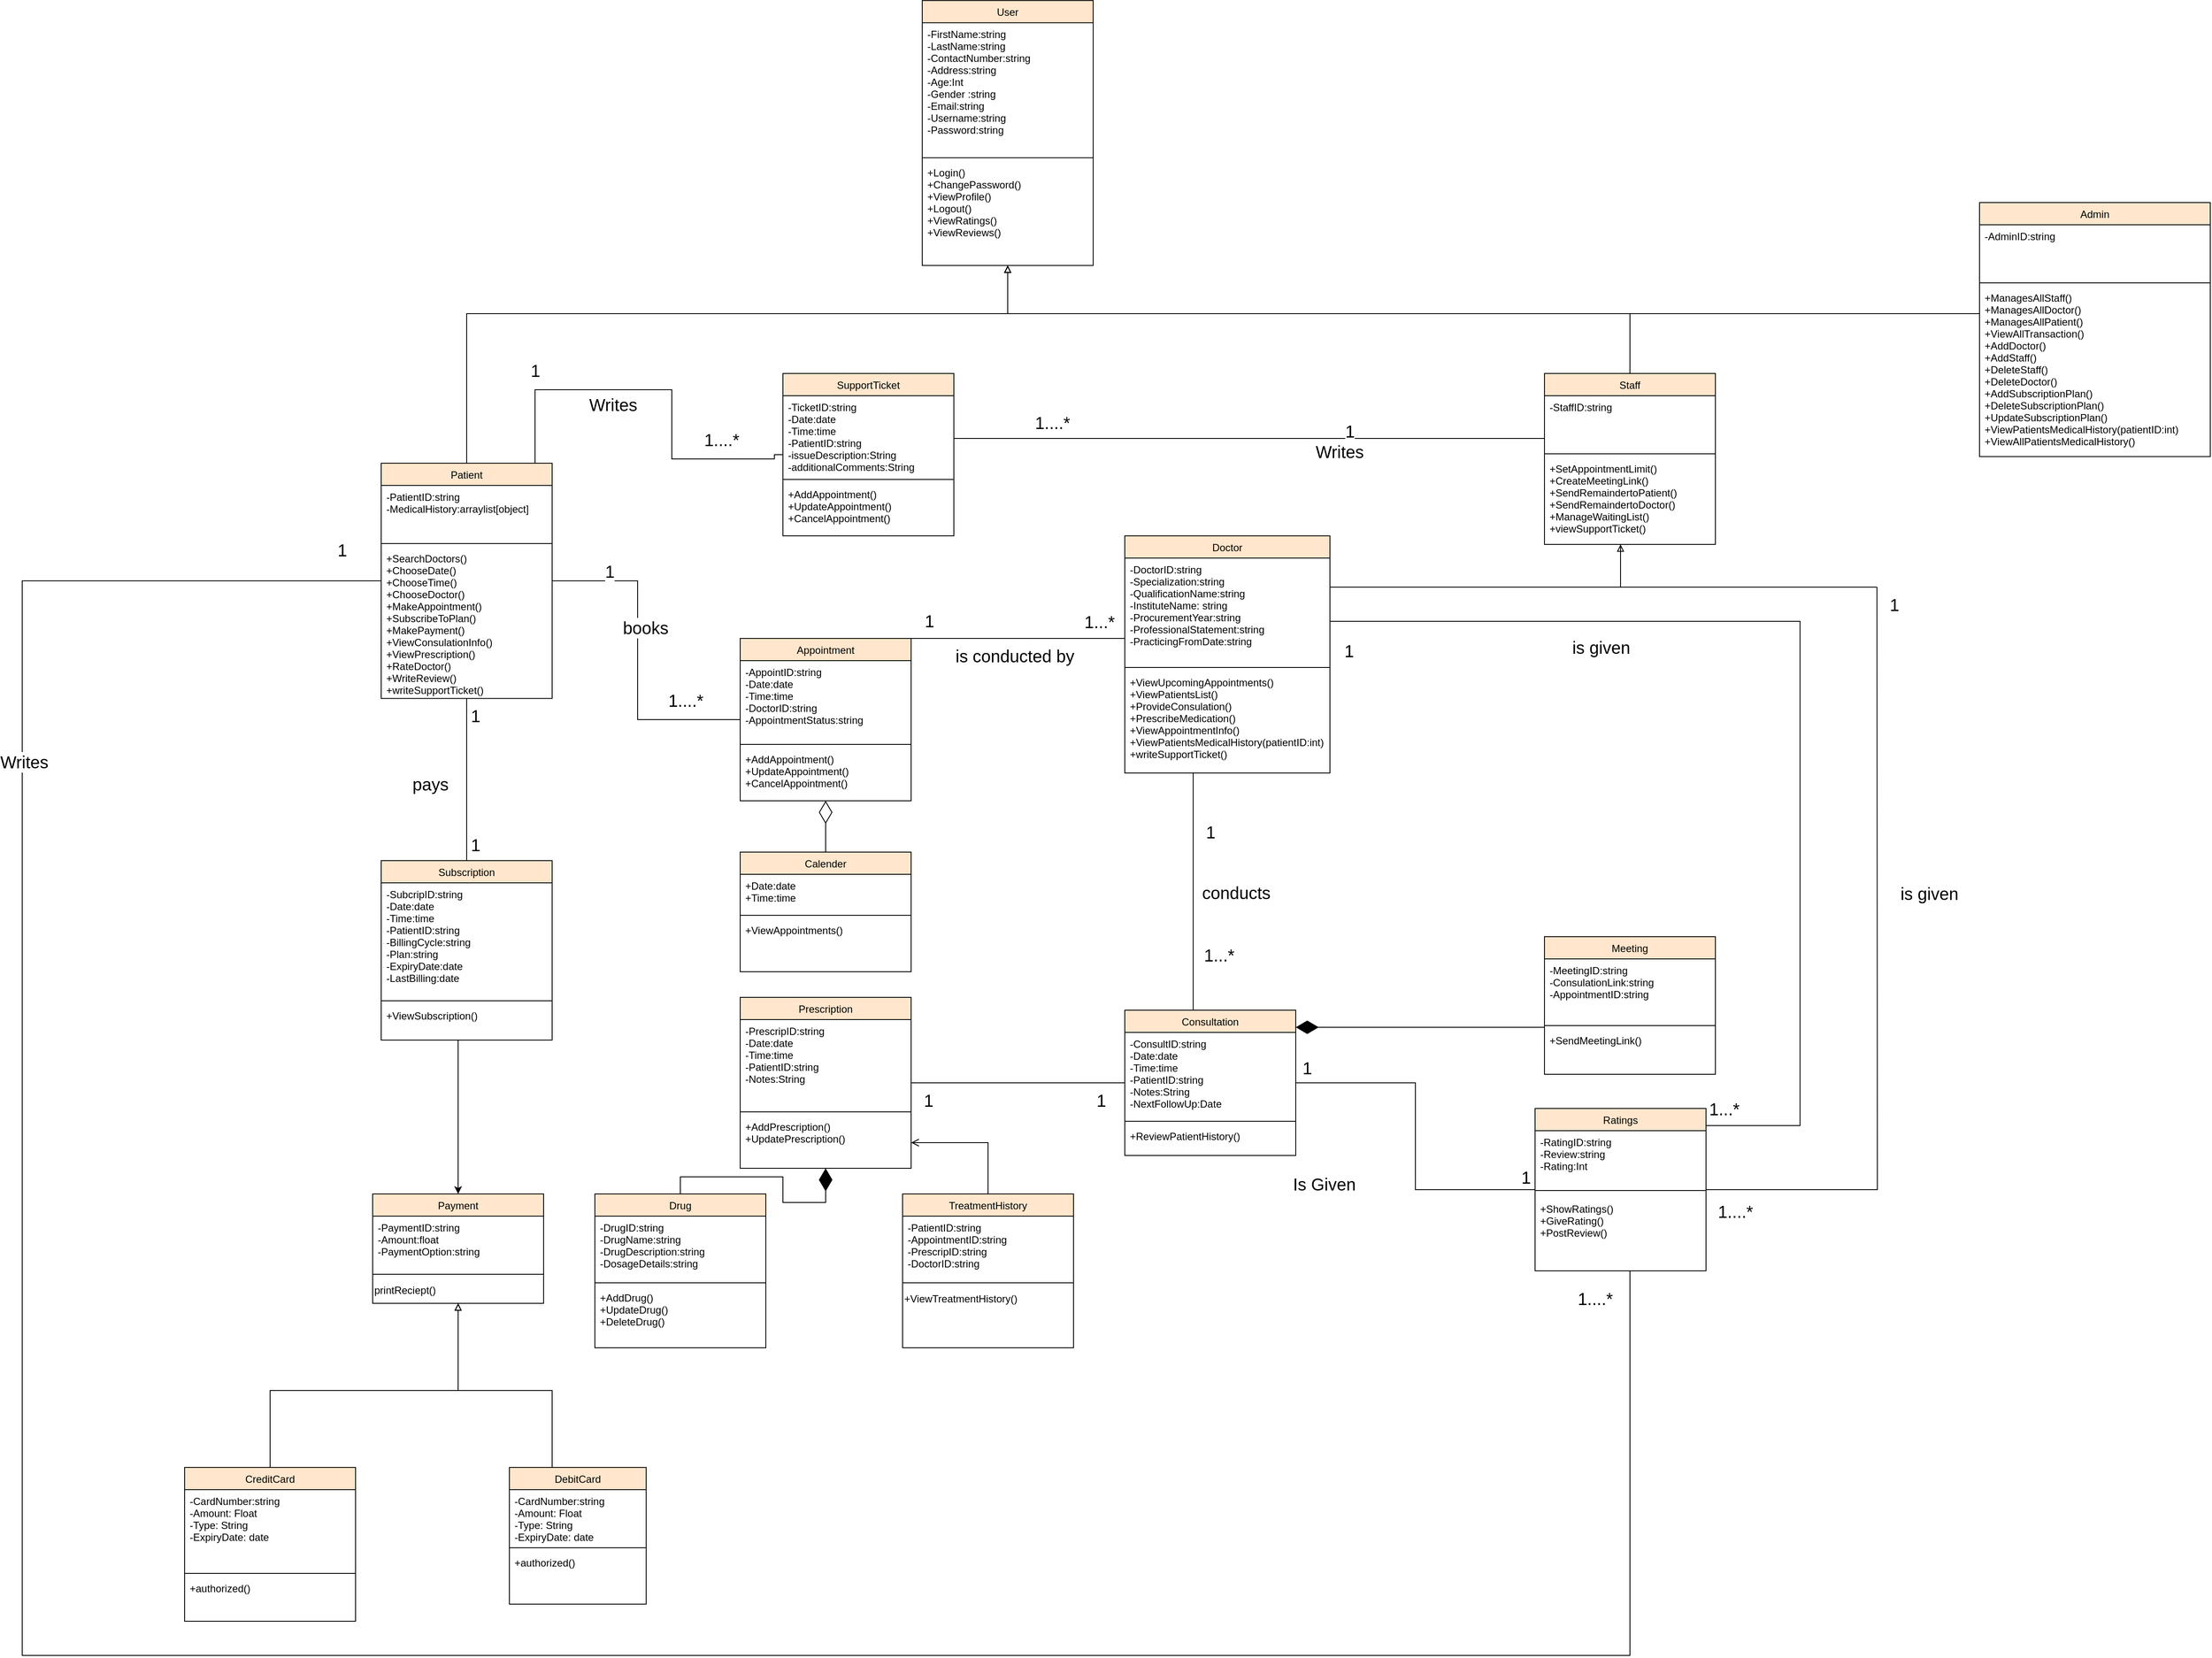 <mxfile version="20.6.2" type="device"><diagram id="C5RBs43oDa-KdzZeNtuy" name="Page-1"><mxGraphModel dx="1833" dy="709" grid="1" gridSize="10" guides="1" tooltips="1" connect="1" arrows="1" fold="1" page="1" pageScale="1" pageWidth="827" pageHeight="1169" math="0" shadow="0"><root><mxCell id="WIyWlLk6GJQsqaUBKTNV-0"/><mxCell id="WIyWlLk6GJQsqaUBKTNV-1" parent="WIyWlLk6GJQsqaUBKTNV-0"/><mxCell id="dZlpPZ0gY49WhFUxvfrI-144" style="edgeStyle=orthogonalEdgeStyle;rounded=0;orthogonalLoop=1;jettySize=auto;html=1;strokeColor=#000000;fontSize=16;endArrow=block;endFill=0;" parent="WIyWlLk6GJQsqaUBKTNV-1" source="dZlpPZ0gY49WhFUxvfrI-5" target="dZlpPZ0gY49WhFUxvfrI-140" edge="1"><mxGeometry relative="1" as="geometry"><Array as="points"><mxPoint x="-120" y="370"/><mxPoint x="513" y="370"/></Array></mxGeometry></mxCell><mxCell id="dZlpPZ0gY49WhFUxvfrI-200" style="edgeStyle=orthogonalEdgeStyle;rounded=0;orthogonalLoop=1;jettySize=auto;html=1;strokeColor=#000000;fontSize=20;endArrow=none;endFill=0;endSize=24;" parent="WIyWlLk6GJQsqaUBKTNV-1" source="dZlpPZ0gY49WhFUxvfrI-5" target="dZlpPZ0gY49WhFUxvfrI-13" edge="1"><mxGeometry relative="1" as="geometry"><Array as="points"><mxPoint x="80" y="683"/><mxPoint x="80" y="845"/></Array></mxGeometry></mxCell><mxCell id="dZlpPZ0gY49WhFUxvfrI-201" value="1" style="edgeLabel;html=1;align=center;verticalAlign=middle;resizable=0;points=[];fontSize=20;" parent="dZlpPZ0gY49WhFUxvfrI-200" vertex="1" connectable="0"><mxGeometry x="-0.454" y="7" relative="1" as="geometry"><mxPoint x="-40" y="-16" as="offset"/></mxGeometry></mxCell><mxCell id="dZlpPZ0gY49WhFUxvfrI-202" value="books" style="edgeLabel;html=1;align=center;verticalAlign=middle;resizable=0;points=[];fontSize=20;" parent="dZlpPZ0gY49WhFUxvfrI-200" vertex="1" connectable="0"><mxGeometry x="-0.277" y="-1" relative="1" as="geometry"><mxPoint x="10" y="16" as="offset"/></mxGeometry></mxCell><mxCell id="dZlpPZ0gY49WhFUxvfrI-203" value="1....*" style="edgeLabel;html=1;align=center;verticalAlign=middle;resizable=0;points=[];fontSize=20;" parent="dZlpPZ0gY49WhFUxvfrI-200" vertex="1" connectable="0"><mxGeometry x="0.667" y="2" relative="1" as="geometry"><mxPoint y="-21" as="offset"/></mxGeometry></mxCell><mxCell id="dZlpPZ0gY49WhFUxvfrI-5" value="Patient" style="swimlane;fontStyle=0;align=center;verticalAlign=top;childLayout=stackLayout;horizontal=1;startSize=26;horizontalStack=0;resizeParent=1;resizeLast=0;collapsible=1;marginBottom=0;rounded=0;shadow=0;strokeWidth=1;fillColor=#ffe6cc;strokeColor=#000000;" parent="WIyWlLk6GJQsqaUBKTNV-1" vertex="1"><mxGeometry x="-220" y="545" width="200" height="275.25" as="geometry"><mxRectangle x="130" y="380" width="160" height="26" as="alternateBounds"/></mxGeometry></mxCell><mxCell id="dZlpPZ0gY49WhFUxvfrI-6" value="-PatientID:string&#10;-MedicalHistory:arraylist[object]" style="text;align=left;verticalAlign=top;spacingLeft=4;spacingRight=4;overflow=hidden;rotatable=0;points=[[0,0.5],[1,0.5]];portConstraint=eastwest;fillColor=none;strokeColor=none;" parent="dZlpPZ0gY49WhFUxvfrI-5" vertex="1"><mxGeometry y="26" width="200" height="64" as="geometry"/></mxCell><mxCell id="dZlpPZ0gY49WhFUxvfrI-7" value="" style="line;html=1;strokeWidth=1;align=left;verticalAlign=middle;spacingTop=-1;spacingLeft=3;spacingRight=3;rotatable=0;labelPosition=right;points=[];portConstraint=eastwest;fillColor=#ffe6cc;strokeColor=#000000;" parent="dZlpPZ0gY49WhFUxvfrI-5" vertex="1"><mxGeometry y="90" width="200" height="8" as="geometry"/></mxCell><mxCell id="dZlpPZ0gY49WhFUxvfrI-8" value="+SearchDoctors()&#10;+ChooseDate()&#10;+ChooseTime()&#10;+ChooseDoctor()&#10;+MakeAppointment()&#10;+SubscribeToPlan()&#10;+MakePayment()&#10;+ViewConsulationInfo()&#10;+ViewPrescription()&#10;+RateDoctor()&#10;+WriteReview()&#10;+writeSupportTicket()" style="text;align=left;verticalAlign=top;spacingLeft=4;spacingRight=4;overflow=hidden;rotatable=0;points=[[0,0.5],[1,0.5]];portConstraint=eastwest;fillColor=none;strokeColor=none;" parent="dZlpPZ0gY49WhFUxvfrI-5" vertex="1"><mxGeometry y="98" width="200" height="172" as="geometry"/></mxCell><mxCell id="dZlpPZ0gY49WhFUxvfrI-145" style="edgeStyle=orthogonalEdgeStyle;rounded=0;orthogonalLoop=1;jettySize=auto;html=1;strokeColor=#000000;fontSize=16;endArrow=block;endFill=0;" parent="WIyWlLk6GJQsqaUBKTNV-1" source="dZlpPZ0gY49WhFUxvfrI-9" target="dZlpPZ0gY49WhFUxvfrI-21" edge="1"><mxGeometry relative="1" as="geometry"><Array as="points"><mxPoint x="1230" y="690"/></Array></mxGeometry></mxCell><mxCell id="dZlpPZ0gY49WhFUxvfrI-161" style="edgeStyle=orthogonalEdgeStyle;rounded=0;orthogonalLoop=1;jettySize=auto;html=1;strokeColor=#000000;fontSize=16;endArrow=none;endFill=0;endSize=24;" parent="WIyWlLk6GJQsqaUBKTNV-1" source="dZlpPZ0gY49WhFUxvfrI-9" target="dZlpPZ0gY49WhFUxvfrI-67" edge="1"><mxGeometry relative="1" as="geometry"><Array as="points"><mxPoint x="730" y="940"/><mxPoint x="730" y="940"/></Array></mxGeometry></mxCell><mxCell id="dZlpPZ0gY49WhFUxvfrI-165" value="1" style="edgeLabel;html=1;align=center;verticalAlign=middle;resizable=0;points=[];fontSize=20;" parent="dZlpPZ0gY49WhFUxvfrI-161" vertex="1" connectable="0"><mxGeometry x="-0.348" y="-1" relative="1" as="geometry"><mxPoint x="21" y="-22" as="offset"/></mxGeometry></mxCell><mxCell id="dZlpPZ0gY49WhFUxvfrI-166" value="1...*" style="edgeLabel;html=1;align=center;verticalAlign=middle;resizable=0;points=[];fontSize=20;" parent="dZlpPZ0gY49WhFUxvfrI-161" vertex="1" connectable="0"><mxGeometry x="0.331" y="2" relative="1" as="geometry"><mxPoint x="28" y="28" as="offset"/></mxGeometry></mxCell><mxCell id="dZlpPZ0gY49WhFUxvfrI-194" value="conducts" style="edgeLabel;html=1;align=center;verticalAlign=middle;resizable=0;points=[];fontSize=20;" parent="dZlpPZ0gY49WhFUxvfrI-161" vertex="1" connectable="0"><mxGeometry x="-0.162" relative="1" as="geometry"><mxPoint x="50" y="23" as="offset"/></mxGeometry></mxCell><mxCell id="dZlpPZ0gY49WhFUxvfrI-179" style="edgeStyle=orthogonalEdgeStyle;rounded=0;orthogonalLoop=1;jettySize=auto;html=1;strokeColor=#000000;fontSize=20;endArrow=none;endFill=0;endSize=24;" parent="WIyWlLk6GJQsqaUBKTNV-1" source="dZlpPZ0gY49WhFUxvfrI-9" target="dZlpPZ0gY49WhFUxvfrI-52" edge="1"><mxGeometry relative="1" as="geometry"><Array as="points"><mxPoint x="1440" y="730"/><mxPoint x="1440" y="1320"/></Array></mxGeometry></mxCell><mxCell id="dZlpPZ0gY49WhFUxvfrI-180" value="1" style="edgeLabel;html=1;align=center;verticalAlign=middle;resizable=0;points=[];fontSize=20;" parent="dZlpPZ0gY49WhFUxvfrI-179" vertex="1" connectable="0"><mxGeometry x="-0.799" y="1" relative="1" as="geometry"><mxPoint x="-104" y="35" as="offset"/></mxGeometry></mxCell><mxCell id="dZlpPZ0gY49WhFUxvfrI-181" value="1...*" style="edgeLabel;html=1;align=center;verticalAlign=middle;resizable=0;points=[];fontSize=20;" parent="dZlpPZ0gY49WhFUxvfrI-179" vertex="1" connectable="0"><mxGeometry x="0.951" y="-4" relative="1" as="geometry"><mxPoint x="-10" y="-16" as="offset"/></mxGeometry></mxCell><mxCell id="dZlpPZ0gY49WhFUxvfrI-185" value="is given" style="edgeLabel;html=1;align=center;verticalAlign=middle;resizable=0;points=[];fontSize=20;" parent="dZlpPZ0gY49WhFUxvfrI-179" vertex="1" connectable="0"><mxGeometry x="-0.493" y="4" relative="1" as="geometry"><mxPoint y="34" as="offset"/></mxGeometry></mxCell><mxCell id="dZlpPZ0gY49WhFUxvfrI-9" value="Doctor" style="swimlane;fontStyle=0;align=center;verticalAlign=top;childLayout=stackLayout;horizontal=1;startSize=26;horizontalStack=0;resizeParent=1;resizeLast=0;collapsible=1;marginBottom=0;rounded=0;shadow=0;strokeWidth=1;fillColor=#ffe6cc;strokeColor=#000000;" parent="WIyWlLk6GJQsqaUBKTNV-1" vertex="1"><mxGeometry x="650" y="630" width="240" height="277.5" as="geometry"><mxRectangle x="130" y="380" width="160" height="26" as="alternateBounds"/></mxGeometry></mxCell><mxCell id="dZlpPZ0gY49WhFUxvfrI-10" value="-DoctorID:string&#10;-Specialization:string&#10;-QualificationName:string&#10;-InstituteName: string&#10;-ProcurementYear:string&#10;-ProfessionalStatement:string&#10;-PracticingFromDate:string&#10;" style="text;align=left;verticalAlign=top;spacingLeft=4;spacingRight=4;overflow=hidden;rotatable=0;points=[[0,0.5],[1,0.5]];portConstraint=eastwest;fillColor=none;strokeColor=none;" parent="dZlpPZ0gY49WhFUxvfrI-9" vertex="1"><mxGeometry y="26" width="240" height="124" as="geometry"/></mxCell><mxCell id="dZlpPZ0gY49WhFUxvfrI-11" value="" style="line;html=1;strokeWidth=1;align=left;verticalAlign=middle;spacingTop=-1;spacingLeft=3;spacingRight=3;rotatable=0;labelPosition=right;points=[];portConstraint=eastwest;fillColor=#ffe6cc;strokeColor=#000000;" parent="dZlpPZ0gY49WhFUxvfrI-9" vertex="1"><mxGeometry y="150" width="240" height="8" as="geometry"/></mxCell><mxCell id="dZlpPZ0gY49WhFUxvfrI-12" value="+ViewUpcomingAppointments()&#10;+ViewPatientsList()&#10;+ProvideConsulation()&#10;+PrescribeMedication()&#10;+ViewAppointmentInfo()&#10;+ViewPatientsMedicalHistory(patientID:int)&#10;+writeSupportTicket()" style="text;align=left;verticalAlign=top;spacingLeft=4;spacingRight=4;overflow=hidden;rotatable=0;points=[[0,0.5],[1,0.5]];portConstraint=eastwest;fillColor=none;strokeColor=none;" parent="dZlpPZ0gY49WhFUxvfrI-9" vertex="1"><mxGeometry y="158" width="240" height="112" as="geometry"/></mxCell><mxCell id="dZlpPZ0gY49WhFUxvfrI-13" value="Appointment" style="swimlane;fontStyle=0;align=center;verticalAlign=top;childLayout=stackLayout;horizontal=1;startSize=26;horizontalStack=0;resizeParent=1;resizeLast=0;collapsible=1;marginBottom=0;rounded=0;shadow=0;strokeWidth=1;fillColor=#ffe6cc;strokeColor=#000000;" parent="WIyWlLk6GJQsqaUBKTNV-1" vertex="1"><mxGeometry x="200" y="750" width="200" height="190" as="geometry"><mxRectangle x="130" y="380" width="160" height="26" as="alternateBounds"/></mxGeometry></mxCell><mxCell id="dZlpPZ0gY49WhFUxvfrI-14" value="-AppointID:string&#10;-Date:date&#10;-Time:time&#10;-DoctorID:string&#10;-AppointmentStatus:string&#10;" style="text;align=left;verticalAlign=top;spacingLeft=4;spacingRight=4;overflow=hidden;rotatable=0;points=[[0,0.5],[1,0.5]];portConstraint=eastwest;" parent="dZlpPZ0gY49WhFUxvfrI-13" vertex="1"><mxGeometry y="26" width="200" height="94" as="geometry"/></mxCell><mxCell id="dZlpPZ0gY49WhFUxvfrI-15" value="" style="line;html=1;strokeWidth=1;align=left;verticalAlign=middle;spacingTop=-1;spacingLeft=3;spacingRight=3;rotatable=0;labelPosition=right;points=[];portConstraint=eastwest;fillColor=#ffe6cc;strokeColor=#000000;" parent="dZlpPZ0gY49WhFUxvfrI-13" vertex="1"><mxGeometry y="120" width="200" height="8" as="geometry"/></mxCell><mxCell id="dZlpPZ0gY49WhFUxvfrI-16" value="+AddAppointment()&#10;+UpdateAppointment()&#10;+CancelAppointment()&#10;" style="text;align=left;verticalAlign=top;spacingLeft=4;spacingRight=4;overflow=hidden;rotatable=0;points=[[0,0.5],[1,0.5]];portConstraint=eastwest;fillColor=none;strokeColor=none;" parent="dZlpPZ0gY49WhFUxvfrI-13" vertex="1"><mxGeometry y="128" width="200" height="62" as="geometry"/></mxCell><mxCell id="dZlpPZ0gY49WhFUxvfrI-146" style="edgeStyle=orthogonalEdgeStyle;rounded=0;orthogonalLoop=1;jettySize=auto;html=1;strokeColor=#000000;fontSize=16;endArrow=block;endFill=0;" parent="WIyWlLk6GJQsqaUBKTNV-1" source="dZlpPZ0gY49WhFUxvfrI-17" target="dZlpPZ0gY49WhFUxvfrI-140" edge="1"><mxGeometry relative="1" as="geometry"><Array as="points"><mxPoint x="1160" y="370"/><mxPoint x="513" y="370"/></Array></mxGeometry></mxCell><mxCell id="dZlpPZ0gY49WhFUxvfrI-17" value="Admin" style="swimlane;fontStyle=0;align=center;verticalAlign=top;childLayout=stackLayout;horizontal=1;startSize=26;horizontalStack=0;resizeParent=1;resizeLast=0;collapsible=1;marginBottom=0;rounded=0;shadow=0;strokeWidth=1;fillColor=#ffe6cc;strokeColor=#000000;" parent="WIyWlLk6GJQsqaUBKTNV-1" vertex="1"><mxGeometry x="1650" y="240" width="270" height="297.25" as="geometry"><mxRectangle x="130" y="380" width="160" height="26" as="alternateBounds"/></mxGeometry></mxCell><mxCell id="dZlpPZ0gY49WhFUxvfrI-18" value="-AdminID:string&#10;" style="text;align=left;verticalAlign=top;spacingLeft=4;spacingRight=4;overflow=hidden;rotatable=0;points=[[0,0.5],[1,0.5]];portConstraint=eastwest;fillColor=none;strokeColor=none;" parent="dZlpPZ0gY49WhFUxvfrI-17" vertex="1"><mxGeometry y="26" width="270" height="64" as="geometry"/></mxCell><mxCell id="dZlpPZ0gY49WhFUxvfrI-19" value="" style="line;html=1;strokeWidth=1;align=left;verticalAlign=middle;spacingTop=-1;spacingLeft=3;spacingRight=3;rotatable=0;labelPosition=right;points=[];portConstraint=eastwest;fillColor=#ffe6cc;strokeColor=#000000;" parent="dZlpPZ0gY49WhFUxvfrI-17" vertex="1"><mxGeometry y="90" width="270" height="8" as="geometry"/></mxCell><mxCell id="dZlpPZ0gY49WhFUxvfrI-20" value="+ManagesAllStaff()&#10;+ManagesAllDoctor()&#10;+ManagesAllPatient()&#10;+ViewAllTransaction()&#10;+AddDoctor()&#10;+AddStaff()&#10;+DeleteStaff()&#10;+DeleteDoctor()&#10;+AddSubscriptionPlan()&#10;+DeleteSubscriptionPlan()&#10;+UpdateSubscriptionPlan()&#10;+ViewPatientsMedicalHistory(patientID:int)&#10;+ViewAllPatientsMedicalHistory()&#10;" style="text;align=left;verticalAlign=top;spacingLeft=4;spacingRight=4;overflow=hidden;rotatable=0;points=[[0,0.5],[1,0.5]];portConstraint=eastwest;fillColor=none;strokeColor=none;" parent="dZlpPZ0gY49WhFUxvfrI-17" vertex="1"><mxGeometry y="98" width="270" height="196" as="geometry"/></mxCell><mxCell id="dZlpPZ0gY49WhFUxvfrI-148" style="edgeStyle=orthogonalEdgeStyle;rounded=0;orthogonalLoop=1;jettySize=auto;html=1;strokeColor=#000000;fontSize=16;endArrow=block;endFill=0;" parent="WIyWlLk6GJQsqaUBKTNV-1" source="dZlpPZ0gY49WhFUxvfrI-21" target="dZlpPZ0gY49WhFUxvfrI-140" edge="1"><mxGeometry relative="1" as="geometry"><Array as="points"><mxPoint x="1241" y="370"/><mxPoint x="513" y="370"/></Array></mxGeometry></mxCell><mxCell id="dZlpPZ0gY49WhFUxvfrI-21" value="Staff" style="swimlane;fontStyle=0;align=center;verticalAlign=top;childLayout=stackLayout;horizontal=1;startSize=26;horizontalStack=0;resizeParent=1;resizeLast=0;collapsible=1;marginBottom=0;rounded=0;shadow=0;strokeWidth=1;fillColor=#ffe6cc;strokeColor=#000000;" parent="WIyWlLk6GJQsqaUBKTNV-1" vertex="1"><mxGeometry x="1141" y="440" width="200" height="200" as="geometry"><mxRectangle x="130" y="380" width="160" height="26" as="alternateBounds"/></mxGeometry></mxCell><mxCell id="dZlpPZ0gY49WhFUxvfrI-22" value="-StaffID:string&#10;" style="text;align=left;verticalAlign=top;spacingLeft=4;spacingRight=4;overflow=hidden;rotatable=0;points=[[0,0.5],[1,0.5]];portConstraint=eastwest;fillColor=none;strokeColor=none;" parent="dZlpPZ0gY49WhFUxvfrI-21" vertex="1"><mxGeometry y="26" width="200" height="64" as="geometry"/></mxCell><mxCell id="dZlpPZ0gY49WhFUxvfrI-23" value="" style="line;html=1;strokeWidth=1;align=left;verticalAlign=middle;spacingTop=-1;spacingLeft=3;spacingRight=3;rotatable=0;labelPosition=right;points=[];portConstraint=eastwest;fillColor=#ffe6cc;strokeColor=#000000;" parent="dZlpPZ0gY49WhFUxvfrI-21" vertex="1"><mxGeometry y="90" width="200" height="8" as="geometry"/></mxCell><mxCell id="dZlpPZ0gY49WhFUxvfrI-24" value="+SetAppointmentLimit()&#10;+CreateMeetingLink()&#10;+SendRemaindertoPatient()&#10;+SendRemaindertoDoctor()&#10;+ManageWaitingList()&#10;+viewSupportTicket()&#10;&#10;" style="text;align=left;verticalAlign=top;spacingLeft=4;spacingRight=4;overflow=hidden;rotatable=0;points=[[0,0.5],[1,0.5]];portConstraint=eastwest;fillColor=none;strokeColor=none;" parent="dZlpPZ0gY49WhFUxvfrI-21" vertex="1"><mxGeometry y="98" width="200" height="92" as="geometry"/></mxCell><mxCell id="dZlpPZ0gY49WhFUxvfrI-25" value="Subscription" style="swimlane;fontStyle=0;align=center;verticalAlign=top;childLayout=stackLayout;horizontal=1;startSize=26;horizontalStack=0;resizeParent=1;resizeLast=0;collapsible=1;marginBottom=0;rounded=0;shadow=0;strokeWidth=1;fillColor=#ffe6cc;strokeColor=#000000;" parent="WIyWlLk6GJQsqaUBKTNV-1" vertex="1"><mxGeometry x="-220" y="1010" width="200" height="210" as="geometry"><mxRectangle x="130" y="380" width="160" height="26" as="alternateBounds"/></mxGeometry></mxCell><mxCell id="dZlpPZ0gY49WhFUxvfrI-26" value="-SubcripID:string&#10;-Date:date&#10;-Time:time&#10;-PatientID:string&#10;-BillingCycle:string&#10;-Plan:string&#10;-ExpiryDate:date&#10;-LastBilling:date&#10;" style="text;align=left;verticalAlign=top;spacingLeft=4;spacingRight=4;overflow=hidden;rotatable=0;points=[[0,0.5],[1,0.5]];portConstraint=eastwest;fillColor=none;strokeColor=none;" parent="dZlpPZ0gY49WhFUxvfrI-25" vertex="1"><mxGeometry y="26" width="200" height="134" as="geometry"/></mxCell><mxCell id="dZlpPZ0gY49WhFUxvfrI-27" value="" style="line;html=1;strokeWidth=1;align=left;verticalAlign=middle;spacingTop=-1;spacingLeft=3;spacingRight=3;rotatable=0;labelPosition=right;points=[];portConstraint=eastwest;fillColor=#ffe6cc;strokeColor=#000000;" parent="dZlpPZ0gY49WhFUxvfrI-25" vertex="1"><mxGeometry y="160" width="200" height="8" as="geometry"/></mxCell><mxCell id="dZlpPZ0gY49WhFUxvfrI-28" value="+ViewSubscription()&#10;&#10;" style="text;align=left;verticalAlign=top;spacingLeft=4;spacingRight=4;overflow=hidden;rotatable=0;points=[[0,0.5],[1,0.5]];portConstraint=eastwest;fillColor=none;strokeColor=none;" parent="dZlpPZ0gY49WhFUxvfrI-25" vertex="1"><mxGeometry y="168" width="200" height="32" as="geometry"/></mxCell><mxCell id="dZlpPZ0gY49WhFUxvfrI-29" value="Payment" style="swimlane;fontStyle=0;align=center;verticalAlign=top;childLayout=stackLayout;horizontal=1;startSize=26;horizontalStack=0;resizeParent=1;resizeLast=0;collapsible=1;marginBottom=0;rounded=0;shadow=0;strokeWidth=1;fillColor=#ffe6cc;strokeColor=#000000;" parent="WIyWlLk6GJQsqaUBKTNV-1" vertex="1"><mxGeometry x="-230" y="1400" width="200" height="128" as="geometry"><mxRectangle x="130" y="380" width="160" height="26" as="alternateBounds"/></mxGeometry></mxCell><mxCell id="dZlpPZ0gY49WhFUxvfrI-30" value="-PaymentID:string&#10;-Amount:float&#10;-PaymentOption:string&#10;" style="text;align=left;verticalAlign=top;spacingLeft=4;spacingRight=4;overflow=hidden;rotatable=0;points=[[0,0.5],[1,0.5]];portConstraint=eastwest;fillColor=none;strokeColor=none;" parent="dZlpPZ0gY49WhFUxvfrI-29" vertex="1"><mxGeometry y="26" width="200" height="64" as="geometry"/></mxCell><mxCell id="dZlpPZ0gY49WhFUxvfrI-31" value="" style="line;html=1;strokeWidth=1;align=left;verticalAlign=middle;spacingTop=-1;spacingLeft=3;spacingRight=3;rotatable=0;labelPosition=right;points=[];portConstraint=eastwest;fillColor=#ffe6cc;strokeColor=#000000;" parent="dZlpPZ0gY49WhFUxvfrI-29" vertex="1"><mxGeometry y="90" width="200" height="8" as="geometry"/></mxCell><mxCell id="dZlpPZ0gY49WhFUxvfrI-129" value="&lt;span style=&quot;&quot;&gt;printReciept()&lt;/span&gt;" style="text;html=1;strokeColor=none;fillColor=none;align=left;verticalAlign=middle;whiteSpace=wrap;rounded=0;" parent="dZlpPZ0gY49WhFUxvfrI-29" vertex="1"><mxGeometry y="98" width="200" height="30" as="geometry"/></mxCell><mxCell id="dZlpPZ0gY49WhFUxvfrI-149" style="edgeStyle=orthogonalEdgeStyle;rounded=0;orthogonalLoop=1;jettySize=auto;html=1;strokeColor=#000000;fontSize=16;endArrow=block;endFill=0;" parent="WIyWlLk6GJQsqaUBKTNV-1" source="dZlpPZ0gY49WhFUxvfrI-32" target="dZlpPZ0gY49WhFUxvfrI-29" edge="1"><mxGeometry relative="1" as="geometry"><Array as="points"><mxPoint x="-350" y="1630"/><mxPoint x="-130" y="1630"/></Array></mxGeometry></mxCell><mxCell id="dZlpPZ0gY49WhFUxvfrI-32" value="CreditCard" style="swimlane;fontStyle=0;align=center;verticalAlign=top;childLayout=stackLayout;horizontal=1;startSize=26;horizontalStack=0;resizeParent=1;resizeLast=0;collapsible=1;marginBottom=0;rounded=0;shadow=0;strokeWidth=1;fillColor=#ffe6cc;strokeColor=#000000;" parent="WIyWlLk6GJQsqaUBKTNV-1" vertex="1"><mxGeometry x="-450" y="1720" width="200" height="180" as="geometry"><mxRectangle x="130" y="380" width="160" height="26" as="alternateBounds"/></mxGeometry></mxCell><mxCell id="dZlpPZ0gY49WhFUxvfrI-33" value="-CardNumber:string&#10;-Amount: Float&#10;-Type: String&#10;-ExpiryDate: date" style="text;align=left;verticalAlign=top;spacingLeft=4;spacingRight=4;overflow=hidden;rotatable=0;points=[[0,0.5],[1,0.5]];portConstraint=eastwest;fillColor=none;strokeColor=none;" parent="dZlpPZ0gY49WhFUxvfrI-32" vertex="1"><mxGeometry y="26" width="200" height="94" as="geometry"/></mxCell><mxCell id="dZlpPZ0gY49WhFUxvfrI-34" value="" style="line;html=1;strokeWidth=1;align=left;verticalAlign=middle;spacingTop=-1;spacingLeft=3;spacingRight=3;rotatable=0;labelPosition=right;points=[];portConstraint=eastwest;fillColor=#ffe6cc;strokeColor=#000000;" parent="dZlpPZ0gY49WhFUxvfrI-32" vertex="1"><mxGeometry y="120" width="200" height="8" as="geometry"/></mxCell><mxCell id="dZlpPZ0gY49WhFUxvfrI-35" value="+authorized()" style="text;align=left;verticalAlign=top;spacingLeft=4;spacingRight=4;overflow=hidden;rotatable=0;points=[[0,0.5],[1,0.5]];portConstraint=eastwest;fillColor=none;strokeColor=none;" parent="dZlpPZ0gY49WhFUxvfrI-32" vertex="1"><mxGeometry y="128" width="200" height="32" as="geometry"/></mxCell><mxCell id="dZlpPZ0gY49WhFUxvfrI-159" style="edgeStyle=orthogonalEdgeStyle;rounded=0;orthogonalLoop=1;jettySize=auto;html=1;strokeColor=#000000;fontSize=16;endArrow=diamondThin;endFill=0;endSize=24;" parent="WIyWlLk6GJQsqaUBKTNV-1" source="dZlpPZ0gY49WhFUxvfrI-40" target="dZlpPZ0gY49WhFUxvfrI-13" edge="1"><mxGeometry relative="1" as="geometry"/></mxCell><mxCell id="dZlpPZ0gY49WhFUxvfrI-40" value="Calender" style="swimlane;fontStyle=0;align=center;verticalAlign=top;childLayout=stackLayout;horizontal=1;startSize=26;horizontalStack=0;resizeParent=1;resizeLast=0;collapsible=1;marginBottom=0;rounded=0;shadow=0;strokeWidth=1;fillColor=#ffe6cc;strokeColor=#000000;" parent="WIyWlLk6GJQsqaUBKTNV-1" vertex="1"><mxGeometry x="200" y="1000" width="200" height="140" as="geometry"><mxRectangle x="130" y="380" width="160" height="26" as="alternateBounds"/></mxGeometry></mxCell><mxCell id="dZlpPZ0gY49WhFUxvfrI-41" value="+Date:date&#10;+Time:time" style="text;align=left;verticalAlign=top;spacingLeft=4;spacingRight=4;overflow=hidden;rotatable=0;points=[[0,0.5],[1,0.5]];portConstraint=eastwest;fillColor=none;strokeColor=none;" parent="dZlpPZ0gY49WhFUxvfrI-40" vertex="1"><mxGeometry y="26" width="200" height="44" as="geometry"/></mxCell><mxCell id="dZlpPZ0gY49WhFUxvfrI-42" value="" style="line;html=1;strokeWidth=1;align=left;verticalAlign=middle;spacingTop=-1;spacingLeft=3;spacingRight=3;rotatable=0;labelPosition=right;points=[];portConstraint=eastwest;fillColor=#ffe6cc;strokeColor=#000000;" parent="dZlpPZ0gY49WhFUxvfrI-40" vertex="1"><mxGeometry y="70" width="200" height="8" as="geometry"/></mxCell><mxCell id="dZlpPZ0gY49WhFUxvfrI-43" value="+ViewAppointments()" style="text;align=left;verticalAlign=top;spacingLeft=4;spacingRight=4;overflow=hidden;rotatable=0;points=[[0,0.5],[1,0.5]];portConstraint=eastwest;fillColor=none;strokeColor=none;" parent="dZlpPZ0gY49WhFUxvfrI-40" vertex="1"><mxGeometry y="78" width="200" height="32" as="geometry"/></mxCell><mxCell id="dZlpPZ0gY49WhFUxvfrI-44" value="Prescription" style="swimlane;fontStyle=0;align=center;verticalAlign=top;childLayout=stackLayout;horizontal=1;startSize=26;horizontalStack=0;resizeParent=1;resizeLast=0;collapsible=1;marginBottom=0;rounded=0;shadow=0;strokeWidth=1;fillColor=#ffe6cc;strokeColor=#000000;" parent="WIyWlLk6GJQsqaUBKTNV-1" vertex="1"><mxGeometry x="200" y="1170" width="200" height="200" as="geometry"><mxRectangle x="130" y="380" width="160" height="26" as="alternateBounds"/></mxGeometry></mxCell><mxCell id="dZlpPZ0gY49WhFUxvfrI-45" value="-PrescripID:string&#10;-Date:date&#10;-Time:time&#10;-PatientID:string&#10;-Notes:String&#10;" style="text;align=left;verticalAlign=top;spacingLeft=4;spacingRight=4;overflow=hidden;rotatable=0;points=[[0,0.5],[1,0.5]];portConstraint=eastwest;fillColor=none;strokeColor=none;" parent="dZlpPZ0gY49WhFUxvfrI-44" vertex="1"><mxGeometry y="26" width="200" height="104" as="geometry"/></mxCell><mxCell id="dZlpPZ0gY49WhFUxvfrI-46" value="" style="line;html=1;strokeWidth=1;align=left;verticalAlign=middle;spacingTop=-1;spacingLeft=3;spacingRight=3;rotatable=0;labelPosition=right;points=[];portConstraint=eastwest;fillColor=#ffe6cc;strokeColor=#000000;" parent="dZlpPZ0gY49WhFUxvfrI-44" vertex="1"><mxGeometry y="130" width="200" height="8" as="geometry"/></mxCell><mxCell id="dZlpPZ0gY49WhFUxvfrI-47" value="+AddPrescription()&#10;+UpdatePrescription()&#10;&#10;&#10;" style="text;align=left;verticalAlign=top;spacingLeft=4;spacingRight=4;overflow=hidden;rotatable=0;points=[[0,0.5],[1,0.5]];portConstraint=eastwest;fillColor=none;strokeColor=none;" parent="dZlpPZ0gY49WhFUxvfrI-44" vertex="1"><mxGeometry y="138" width="200" height="52" as="geometry"/></mxCell><mxCell id="dZlpPZ0gY49WhFUxvfrI-154" style="edgeStyle=orthogonalEdgeStyle;rounded=0;orthogonalLoop=1;jettySize=auto;html=1;strokeColor=#000000;fontSize=16;endArrow=diamondThin;endFill=1;endSize=24;" parent="WIyWlLk6GJQsqaUBKTNV-1" source="dZlpPZ0gY49WhFUxvfrI-48" target="dZlpPZ0gY49WhFUxvfrI-44" edge="1"><mxGeometry relative="1" as="geometry"/></mxCell><mxCell id="dZlpPZ0gY49WhFUxvfrI-48" value="Drug" style="swimlane;fontStyle=0;align=center;verticalAlign=top;childLayout=stackLayout;horizontal=1;startSize=26;horizontalStack=0;resizeParent=1;resizeLast=0;collapsible=1;marginBottom=0;rounded=0;shadow=0;strokeWidth=1;fillColor=#ffe6cc;strokeColor=#000000;" parent="WIyWlLk6GJQsqaUBKTNV-1" vertex="1"><mxGeometry x="30" y="1400" width="200" height="180" as="geometry"><mxRectangle x="130" y="380" width="160" height="26" as="alternateBounds"/></mxGeometry></mxCell><mxCell id="dZlpPZ0gY49WhFUxvfrI-49" value="-DrugID:string&#10;-DrugName:string&#10;-DrugDescription:string&#10;-DosageDetails:string" style="text;align=left;verticalAlign=top;spacingLeft=4;spacingRight=4;overflow=hidden;rotatable=0;points=[[0,0.5],[1,0.5]];portConstraint=eastwest;fillColor=none;strokeColor=none;" parent="dZlpPZ0gY49WhFUxvfrI-48" vertex="1"><mxGeometry y="26" width="200" height="74" as="geometry"/></mxCell><mxCell id="dZlpPZ0gY49WhFUxvfrI-50" value="" style="line;html=1;strokeWidth=1;align=left;verticalAlign=middle;spacingTop=-1;spacingLeft=3;spacingRight=3;rotatable=0;labelPosition=right;points=[];portConstraint=eastwest;fillColor=#ffe6cc;strokeColor=#000000;" parent="dZlpPZ0gY49WhFUxvfrI-48" vertex="1"><mxGeometry y="100" width="200" height="8" as="geometry"/></mxCell><mxCell id="dZlpPZ0gY49WhFUxvfrI-51" value="+AddDrug()&#10;+UpdateDrug()&#10;+DeleteDrug()&#10;&#10;&#10;" style="text;align=left;verticalAlign=top;spacingLeft=4;spacingRight=4;overflow=hidden;rotatable=0;points=[[0,0.5],[1,0.5]];portConstraint=eastwest;fillColor=none;strokeColor=none;" parent="dZlpPZ0gY49WhFUxvfrI-48" vertex="1"><mxGeometry y="108" width="200" height="72" as="geometry"/></mxCell><mxCell id="dZlpPZ0gY49WhFUxvfrI-151" style="edgeStyle=orthogonalEdgeStyle;rounded=0;orthogonalLoop=1;jettySize=auto;html=1;strokeColor=#000000;fontSize=16;endArrow=none;endFill=0;" parent="WIyWlLk6GJQsqaUBKTNV-1" source="dZlpPZ0gY49WhFUxvfrI-52" edge="1"><mxGeometry relative="1" as="geometry"><mxPoint x="1530" y="690" as="targetPoint"/></mxGeometry></mxCell><mxCell id="dZlpPZ0gY49WhFUxvfrI-171" value="1" style="edgeLabel;html=1;align=center;verticalAlign=middle;resizable=0;points=[];fontSize=20;" parent="dZlpPZ0gY49WhFUxvfrI-151" vertex="1" connectable="0"><mxGeometry x="0.957" relative="1" as="geometry"><mxPoint x="20" as="offset"/></mxGeometry></mxCell><mxCell id="dZlpPZ0gY49WhFUxvfrI-172" value="1....*" style="edgeLabel;html=1;align=center;verticalAlign=middle;resizable=0;points=[];fontSize=20;" parent="dZlpPZ0gY49WhFUxvfrI-151" vertex="1" connectable="0"><mxGeometry x="-0.681" relative="1" as="geometry"><mxPoint x="-111" y="25" as="offset"/></mxGeometry></mxCell><mxCell id="dZlpPZ0gY49WhFUxvfrI-186" value="is given" style="edgeLabel;html=1;align=center;verticalAlign=middle;resizable=0;points=[];fontSize=20;" parent="dZlpPZ0gY49WhFUxvfrI-151" vertex="1" connectable="0"><mxGeometry x="0.221" relative="1" as="geometry"><mxPoint x="60" y="5" as="offset"/></mxGeometry></mxCell><mxCell id="dZlpPZ0gY49WhFUxvfrI-162" style="edgeStyle=orthogonalEdgeStyle;rounded=0;orthogonalLoop=1;jettySize=auto;html=1;strokeColor=#000000;fontSize=16;endArrow=none;endFill=0;endSize=24;" parent="WIyWlLk6GJQsqaUBKTNV-1" source="dZlpPZ0gY49WhFUxvfrI-52" target="dZlpPZ0gY49WhFUxvfrI-67" edge="1"><mxGeometry relative="1" as="geometry"/></mxCell><mxCell id="dZlpPZ0gY49WhFUxvfrI-169" value="1" style="edgeLabel;html=1;align=center;verticalAlign=middle;resizable=0;points=[];fontSize=20;" parent="dZlpPZ0gY49WhFUxvfrI-162" vertex="1" connectable="0"><mxGeometry x="0.88" y="1" relative="1" as="geometry"><mxPoint x="-12" y="-19" as="offset"/></mxGeometry></mxCell><mxCell id="dZlpPZ0gY49WhFUxvfrI-170" value="1" style="edgeLabel;html=1;align=center;verticalAlign=middle;resizable=0;points=[];fontSize=20;" parent="dZlpPZ0gY49WhFUxvfrI-162" vertex="1" connectable="0"><mxGeometry x="-0.898" y="4" relative="1" as="geometry"><mxPoint x="9" y="-19" as="offset"/></mxGeometry></mxCell><mxCell id="dZlpPZ0gY49WhFUxvfrI-205" value="Is Given" style="edgeLabel;html=1;align=center;verticalAlign=middle;resizable=0;points=[];fontSize=20;" parent="dZlpPZ0gY49WhFUxvfrI-162" vertex="1" connectable="0"><mxGeometry x="-0.158" y="2" relative="1" as="geometry"><mxPoint x="-105" y="23" as="offset"/></mxGeometry></mxCell><mxCell id="dZlpPZ0gY49WhFUxvfrI-52" value="Ratings" style="swimlane;fontStyle=0;align=center;verticalAlign=top;childLayout=stackLayout;horizontal=1;startSize=26;horizontalStack=0;resizeParent=1;resizeLast=0;collapsible=1;marginBottom=0;rounded=0;shadow=0;strokeWidth=1;fillColor=#ffe6cc;strokeColor=#000000;" parent="WIyWlLk6GJQsqaUBKTNV-1" vertex="1"><mxGeometry x="1130" y="1300" width="200" height="190" as="geometry"><mxRectangle x="130" y="380" width="160" height="26" as="alternateBounds"/></mxGeometry></mxCell><mxCell id="dZlpPZ0gY49WhFUxvfrI-53" value="-RatingID:string&#10;-Review:string&#10;-Rating:Int" style="text;align=left;verticalAlign=top;spacingLeft=4;spacingRight=4;overflow=hidden;rotatable=0;points=[[0,0.5],[1,0.5]];portConstraint=eastwest;fillColor=none;strokeColor=#000000;" parent="dZlpPZ0gY49WhFUxvfrI-52" vertex="1"><mxGeometry y="26" width="200" height="70" as="geometry"/></mxCell><mxCell id="dZlpPZ0gY49WhFUxvfrI-54" value="" style="line;html=1;strokeWidth=1;align=left;verticalAlign=middle;spacingTop=-1;spacingLeft=3;spacingRight=3;rotatable=0;labelPosition=right;points=[];portConstraint=eastwest;fillColor=none;strokeColor=none;" parent="dZlpPZ0gY49WhFUxvfrI-52" vertex="1"><mxGeometry y="96" width="200" height="8" as="geometry"/></mxCell><mxCell id="dZlpPZ0gY49WhFUxvfrI-55" value="+ShowRatings()&#10;+GiveRating()&#10;+PostReview()" style="text;align=left;verticalAlign=top;spacingLeft=4;spacingRight=4;overflow=hidden;rotatable=0;points=[[0,0.5],[1,0.5]];portConstraint=eastwest;fillColor=none;strokeColor=none;" parent="dZlpPZ0gY49WhFUxvfrI-52" vertex="1"><mxGeometry y="104" width="200" height="86" as="geometry"/></mxCell><mxCell id="dZlpPZ0gY49WhFUxvfrI-157" style="edgeStyle=orthogonalEdgeStyle;rounded=0;orthogonalLoop=1;jettySize=auto;html=1;strokeColor=#000000;fontSize=16;endArrow=open;endFill=0;endSize=7;" parent="WIyWlLk6GJQsqaUBKTNV-1" source="dZlpPZ0gY49WhFUxvfrI-56" target="dZlpPZ0gY49WhFUxvfrI-44" edge="1"><mxGeometry relative="1" as="geometry"><Array as="points"><mxPoint x="490" y="1340"/><mxPoint x="340" y="1340"/></Array></mxGeometry></mxCell><mxCell id="dZlpPZ0gY49WhFUxvfrI-56" value="TreatmentHistory" style="swimlane;fontStyle=0;align=center;verticalAlign=top;childLayout=stackLayout;horizontal=1;startSize=26;horizontalStack=0;resizeParent=1;resizeLast=0;collapsible=1;marginBottom=0;rounded=0;shadow=0;strokeWidth=1;fillColor=#ffe6cc;strokeColor=#000000;" parent="WIyWlLk6GJQsqaUBKTNV-1" vertex="1"><mxGeometry x="390" y="1400" width="200" height="180" as="geometry"><mxRectangle x="130" y="380" width="160" height="26" as="alternateBounds"/></mxGeometry></mxCell><mxCell id="dZlpPZ0gY49WhFUxvfrI-57" value="-PatientID:string&#10;-AppointmentID:string&#10;-PrescripID:string&#10;-DoctorID:string" style="text;align=left;verticalAlign=top;spacingLeft=4;spacingRight=4;overflow=hidden;rotatable=0;points=[[0,0.5],[1,0.5]];portConstraint=eastwest;fillColor=none;strokeColor=none;" parent="dZlpPZ0gY49WhFUxvfrI-56" vertex="1"><mxGeometry y="26" width="200" height="74" as="geometry"/></mxCell><mxCell id="dZlpPZ0gY49WhFUxvfrI-58" value="" style="line;html=1;strokeWidth=1;align=left;verticalAlign=middle;spacingTop=-1;spacingLeft=3;spacingRight=3;rotatable=0;labelPosition=right;points=[];portConstraint=eastwest;fillColor=#ffe6cc;strokeColor=#000000;" parent="dZlpPZ0gY49WhFUxvfrI-56" vertex="1"><mxGeometry y="100" width="200" height="8" as="geometry"/></mxCell><mxCell id="dZlpPZ0gY49WhFUxvfrI-118" value="+ViewTreatmentHistory()" style="text;html=1;strokeColor=none;fillColor=none;align=left;verticalAlign=middle;whiteSpace=wrap;rounded=0;" parent="dZlpPZ0gY49WhFUxvfrI-56" vertex="1"><mxGeometry y="108" width="200" height="30" as="geometry"/></mxCell><mxCell id="dZlpPZ0gY49WhFUxvfrI-153" style="edgeStyle=orthogonalEdgeStyle;rounded=0;orthogonalLoop=1;jettySize=auto;html=1;strokeColor=#000000;fontSize=16;endArrow=diamondThin;endFill=1;endSize=24;" parent="WIyWlLk6GJQsqaUBKTNV-1" source="dZlpPZ0gY49WhFUxvfrI-59" target="dZlpPZ0gY49WhFUxvfrI-67" edge="1"><mxGeometry relative="1" as="geometry"><Array as="points"><mxPoint x="1090" y="1205"/><mxPoint x="1090" y="1205"/></Array></mxGeometry></mxCell><mxCell id="dZlpPZ0gY49WhFUxvfrI-59" value="Meeting" style="swimlane;fontStyle=0;align=center;verticalAlign=top;childLayout=stackLayout;horizontal=1;startSize=26;horizontalStack=0;resizeParent=1;resizeLast=0;collapsible=1;marginBottom=0;rounded=0;shadow=0;strokeWidth=1;fillColor=#ffe6cc;strokeColor=#000000;" parent="WIyWlLk6GJQsqaUBKTNV-1" vertex="1"><mxGeometry x="1141" y="1099" width="200" height="161" as="geometry"><mxRectangle x="130" y="380" width="160" height="26" as="alternateBounds"/></mxGeometry></mxCell><mxCell id="dZlpPZ0gY49WhFUxvfrI-60" value="-MeetingID:string&#10;-ConsulationLink:string&#10;-AppointmentID:string" style="text;align=left;verticalAlign=top;spacingLeft=4;spacingRight=4;overflow=hidden;rotatable=0;points=[[0,0.5],[1,0.5]];portConstraint=eastwest;fillColor=none;strokeColor=none;" parent="dZlpPZ0gY49WhFUxvfrI-59" vertex="1"><mxGeometry y="26" width="200" height="74" as="geometry"/></mxCell><mxCell id="dZlpPZ0gY49WhFUxvfrI-61" value="" style="line;html=1;strokeWidth=1;align=left;verticalAlign=middle;spacingTop=-1;spacingLeft=3;spacingRight=3;rotatable=0;labelPosition=right;points=[];portConstraint=eastwest;fillColor=#ffe6cc;strokeColor=#000000;" parent="dZlpPZ0gY49WhFUxvfrI-59" vertex="1"><mxGeometry y="100" width="200" height="8" as="geometry"/></mxCell><mxCell id="dZlpPZ0gY49WhFUxvfrI-62" value="+SendMeetingLink()" style="text;align=left;verticalAlign=top;spacingLeft=4;spacingRight=4;overflow=hidden;rotatable=0;points=[[0,0.5],[1,0.5]];portConstraint=eastwest;fillColor=none;strokeColor=none;" parent="dZlpPZ0gY49WhFUxvfrI-59" vertex="1"><mxGeometry y="108" width="200" height="42" as="geometry"/></mxCell><mxCell id="dZlpPZ0gY49WhFUxvfrI-66" value="" style="endArrow=none;html=1;rounded=0;fillColor=#ffe6cc;strokeColor=#000000;" parent="WIyWlLk6GJQsqaUBKTNV-1" source="dZlpPZ0gY49WhFUxvfrI-5" target="dZlpPZ0gY49WhFUxvfrI-25" edge="1"><mxGeometry width="50" height="50" relative="1" as="geometry"><mxPoint x="390" y="510" as="sourcePoint"/><mxPoint x="440" y="460" as="targetPoint"/></mxGeometry></mxCell><mxCell id="dZlpPZ0gY49WhFUxvfrI-163" value="&lt;font style=&quot;font-size: 20px;&quot;&gt;1&lt;/font&gt;" style="edgeLabel;html=1;align=center;verticalAlign=middle;resizable=0;points=[];fontSize=16;" parent="dZlpPZ0gY49WhFUxvfrI-66" vertex="1" connectable="0"><mxGeometry x="-0.355" y="3" relative="1" as="geometry"><mxPoint x="7" y="-42" as="offset"/></mxGeometry></mxCell><mxCell id="dZlpPZ0gY49WhFUxvfrI-164" value="1" style="edgeLabel;html=1;align=center;verticalAlign=middle;resizable=0;points=[];fontSize=20;" parent="dZlpPZ0gY49WhFUxvfrI-66" vertex="1" connectable="0"><mxGeometry x="0.69" y="2" relative="1" as="geometry"><mxPoint x="8" y="10" as="offset"/></mxGeometry></mxCell><mxCell id="dZlpPZ0gY49WhFUxvfrI-187" value="pays&amp;nbsp;" style="edgeLabel;html=1;align=center;verticalAlign=middle;resizable=0;points=[];fontSize=20;" parent="dZlpPZ0gY49WhFUxvfrI-66" vertex="1" connectable="0"><mxGeometry x="0.28" y="-1" relative="1" as="geometry"><mxPoint x="-39" y="-22" as="offset"/></mxGeometry></mxCell><mxCell id="dZlpPZ0gY49WhFUxvfrI-67" value="Consultation" style="swimlane;fontStyle=0;align=center;verticalAlign=top;childLayout=stackLayout;horizontal=1;startSize=26;horizontalStack=0;resizeParent=1;resizeLast=0;collapsible=1;marginBottom=0;rounded=0;shadow=0;strokeWidth=1;fillColor=#ffe6cc;strokeColor=#000000;" parent="WIyWlLk6GJQsqaUBKTNV-1" vertex="1"><mxGeometry x="650" y="1185" width="200" height="170" as="geometry"><mxRectangle x="130" y="380" width="160" height="26" as="alternateBounds"/></mxGeometry></mxCell><mxCell id="dZlpPZ0gY49WhFUxvfrI-68" value="-ConsultID:string&#10;-Date:date&#10;-Time:time&#10;-PatientID:string&#10;-Notes:String&#10;-NextFollowUp:Date&#10;" style="text;align=left;verticalAlign=top;spacingLeft=4;spacingRight=4;overflow=hidden;rotatable=0;points=[[0,0.5],[1,0.5]];portConstraint=eastwest;fillColor=none;strokeColor=none;" parent="dZlpPZ0gY49WhFUxvfrI-67" vertex="1"><mxGeometry y="26" width="200" height="100" as="geometry"/></mxCell><mxCell id="dZlpPZ0gY49WhFUxvfrI-69" value="" style="line;html=1;strokeWidth=1;align=left;verticalAlign=middle;spacingTop=-1;spacingLeft=3;spacingRight=3;rotatable=0;labelPosition=right;points=[];portConstraint=eastwest;fillColor=#ffe6cc;strokeColor=#000000;" parent="dZlpPZ0gY49WhFUxvfrI-67" vertex="1"><mxGeometry y="126" width="200" height="8" as="geometry"/></mxCell><mxCell id="dZlpPZ0gY49WhFUxvfrI-70" value="+ReviewPatientHistory()&#10;&#10;&#10;" style="text;align=left;verticalAlign=top;spacingLeft=4;spacingRight=4;overflow=hidden;rotatable=0;points=[[0,0.5],[1,0.5]];portConstraint=eastwest;fillColor=none;strokeColor=none;" parent="dZlpPZ0gY49WhFUxvfrI-67" vertex="1"><mxGeometry y="134" width="200" height="36" as="geometry"/></mxCell><mxCell id="dZlpPZ0gY49WhFUxvfrI-83" value="" style="endArrow=none;html=1;rounded=0;fillColor=#ffe6cc;strokeColor=#000000;" parent="WIyWlLk6GJQsqaUBKTNV-1" source="dZlpPZ0gY49WhFUxvfrI-44" target="dZlpPZ0gY49WhFUxvfrI-67" edge="1"><mxGeometry width="50" height="50" relative="1" as="geometry"><mxPoint x="690" y="770" as="sourcePoint"/><mxPoint x="740" y="720" as="targetPoint"/></mxGeometry></mxCell><mxCell id="dZlpPZ0gY49WhFUxvfrI-192" value="1" style="edgeLabel;html=1;align=center;verticalAlign=middle;resizable=0;points=[];fontSize=20;" parent="dZlpPZ0gY49WhFUxvfrI-83" vertex="1" connectable="0"><mxGeometry x="0.667" y="-3" relative="1" as="geometry"><mxPoint x="13" y="17" as="offset"/></mxGeometry></mxCell><mxCell id="dZlpPZ0gY49WhFUxvfrI-193" value="1" style="edgeLabel;html=1;align=center;verticalAlign=middle;resizable=0;points=[];fontSize=20;" parent="dZlpPZ0gY49WhFUxvfrI-83" vertex="1" connectable="0"><mxGeometry x="-0.741" y="-1" relative="1" as="geometry"><mxPoint x="-13" y="19" as="offset"/></mxGeometry></mxCell><mxCell id="dZlpPZ0gY49WhFUxvfrI-114" style="edgeStyle=orthogonalEdgeStyle;rounded=0;orthogonalLoop=1;jettySize=auto;html=1;fillColor=#ffe6cc;strokeColor=#000000;" parent="WIyWlLk6GJQsqaUBKTNV-1" source="dZlpPZ0gY49WhFUxvfrI-25" target="dZlpPZ0gY49WhFUxvfrI-29" edge="1"><mxGeometry relative="1" as="geometry"><Array as="points"><mxPoint x="-130" y="1330"/></Array></mxGeometry></mxCell><mxCell id="dZlpPZ0gY49WhFUxvfrI-150" style="edgeStyle=orthogonalEdgeStyle;rounded=0;orthogonalLoop=1;jettySize=auto;html=1;strokeColor=#000000;fontSize=16;endArrow=block;endFill=0;" parent="WIyWlLk6GJQsqaUBKTNV-1" source="dZlpPZ0gY49WhFUxvfrI-125" target="dZlpPZ0gY49WhFUxvfrI-29" edge="1"><mxGeometry relative="1" as="geometry"><Array as="points"><mxPoint x="-20" y="1630"/><mxPoint x="-130" y="1630"/></Array></mxGeometry></mxCell><mxCell id="dZlpPZ0gY49WhFUxvfrI-125" value="DebitCard" style="swimlane;fontStyle=0;align=center;verticalAlign=top;childLayout=stackLayout;horizontal=1;startSize=26;horizontalStack=0;resizeParent=1;resizeLast=0;collapsible=1;marginBottom=0;rounded=0;shadow=0;strokeWidth=1;fillColor=#ffe6cc;strokeColor=#000000;" parent="WIyWlLk6GJQsqaUBKTNV-1" vertex="1"><mxGeometry x="-70" y="1720" width="160" height="160" as="geometry"><mxRectangle x="130" y="380" width="160" height="26" as="alternateBounds"/></mxGeometry></mxCell><mxCell id="dZlpPZ0gY49WhFUxvfrI-126" value="-CardNumber:string&#10;-Amount: Float&#10;-Type: String&#10;-ExpiryDate: date" style="text;align=left;verticalAlign=top;spacingLeft=4;spacingRight=4;overflow=hidden;rotatable=0;points=[[0,0.5],[1,0.5]];portConstraint=eastwest;" parent="dZlpPZ0gY49WhFUxvfrI-125" vertex="1"><mxGeometry y="26" width="160" height="64" as="geometry"/></mxCell><mxCell id="dZlpPZ0gY49WhFUxvfrI-127" value="" style="line;html=1;strokeWidth=1;align=left;verticalAlign=middle;spacingTop=-1;spacingLeft=3;spacingRight=3;rotatable=0;labelPosition=right;points=[];portConstraint=eastwest;" parent="dZlpPZ0gY49WhFUxvfrI-125" vertex="1"><mxGeometry y="90" width="160" height="8" as="geometry"/></mxCell><mxCell id="TVOP5AJKaAPkmcdXRdWu-1" value="+authorized()" style="text;align=left;verticalAlign=top;spacingLeft=4;spacingRight=4;overflow=hidden;rotatable=0;points=[[0,0.5],[1,0.5]];portConstraint=eastwest;fillColor=none;strokeColor=none;" parent="dZlpPZ0gY49WhFUxvfrI-125" vertex="1"><mxGeometry y="98" width="160" height="32" as="geometry"/></mxCell><mxCell id="dZlpPZ0gY49WhFUxvfrI-140" value="User" style="swimlane;fontStyle=0;align=center;verticalAlign=top;childLayout=stackLayout;horizontal=1;startSize=26;horizontalStack=0;resizeParent=1;resizeLast=0;collapsible=1;marginBottom=0;rounded=0;shadow=0;strokeWidth=1;fillColor=#ffe6cc;strokeColor=#000000;" parent="WIyWlLk6GJQsqaUBKTNV-1" vertex="1"><mxGeometry x="413" y="3.62" width="200" height="310" as="geometry"><mxRectangle x="130" y="380" width="160" height="26" as="alternateBounds"/></mxGeometry></mxCell><mxCell id="dZlpPZ0gY49WhFUxvfrI-141" value="-FirstName:string&#10;-LastName:string&#10;-ContactNumber:string&#10;-Address:string&#10;-Age:Int&#10;-Gender :string&#10;-Email:string&#10;-Username:string&#10;-Password:string&#10;" style="text;align=left;verticalAlign=top;spacingLeft=4;spacingRight=4;overflow=hidden;rotatable=0;points=[[0,0.5],[1,0.5]];portConstraint=eastwest;fillColor=none;strokeColor=none;" parent="dZlpPZ0gY49WhFUxvfrI-140" vertex="1"><mxGeometry y="26" width="200" height="154" as="geometry"/></mxCell><mxCell id="dZlpPZ0gY49WhFUxvfrI-142" value="" style="line;html=1;strokeWidth=1;align=left;verticalAlign=middle;spacingTop=-1;spacingLeft=3;spacingRight=3;rotatable=0;labelPosition=right;points=[];portConstraint=eastwest;fillColor=#ffe6cc;strokeColor=#000000;" parent="dZlpPZ0gY49WhFUxvfrI-140" vertex="1"><mxGeometry y="180" width="200" height="8" as="geometry"/></mxCell><mxCell id="dZlpPZ0gY49WhFUxvfrI-143" value="+Login()&#10;+ChangePassword()&#10;+ViewProfile()&#10;+Logout()&#10;+ViewRatings()&#10;+ViewReviews()&#10; &#10;&#10;&#10;" style="text;align=left;verticalAlign=top;spacingLeft=4;spacingRight=4;overflow=hidden;rotatable=0;points=[[0,0.5],[1,0.5]];portConstraint=eastwest;fillColor=none;strokeColor=none;" parent="dZlpPZ0gY49WhFUxvfrI-140" vertex="1"><mxGeometry y="188" width="200" height="92" as="geometry"/></mxCell><mxCell id="dZlpPZ0gY49WhFUxvfrI-160" style="edgeStyle=orthogonalEdgeStyle;rounded=0;orthogonalLoop=1;jettySize=auto;html=1;strokeColor=#000000;fontSize=16;endArrow=none;endFill=0;endSize=24;" parent="WIyWlLk6GJQsqaUBKTNV-1" source="dZlpPZ0gY49WhFUxvfrI-5" target="dZlpPZ0gY49WhFUxvfrI-52" edge="1"><mxGeometry relative="1" as="geometry"><mxPoint x="1230" y="1300" as="targetPoint"/><Array as="points"><mxPoint x="-640" y="683"/><mxPoint x="-640" y="1940"/><mxPoint x="1241" y="1940"/></Array></mxGeometry></mxCell><mxCell id="dZlpPZ0gY49WhFUxvfrI-182" value="1" style="edgeLabel;html=1;align=center;verticalAlign=middle;resizable=0;points=[];fontSize=20;" parent="dZlpPZ0gY49WhFUxvfrI-160" vertex="1" connectable="0"><mxGeometry x="-0.982" y="-1" relative="1" as="geometry"><mxPoint x="-10" y="-36" as="offset"/></mxGeometry></mxCell><mxCell id="dZlpPZ0gY49WhFUxvfrI-183" value="Writes" style="edgeLabel;html=1;align=center;verticalAlign=middle;resizable=0;points=[];fontSize=20;" parent="dZlpPZ0gY49WhFUxvfrI-160" vertex="1" connectable="0"><mxGeometry x="-0.685" y="2" relative="1" as="geometry"><mxPoint as="offset"/></mxGeometry></mxCell><mxCell id="dZlpPZ0gY49WhFUxvfrI-184" value="1....*" style="edgeLabel;html=1;align=center;verticalAlign=middle;resizable=0;points=[];fontSize=20;" parent="dZlpPZ0gY49WhFUxvfrI-160" vertex="1" connectable="0"><mxGeometry x="0.952" y="1" relative="1" as="geometry"><mxPoint x="-40" y="-65" as="offset"/></mxGeometry></mxCell><mxCell id="dZlpPZ0gY49WhFUxvfrI-178" style="edgeStyle=orthogonalEdgeStyle;rounded=0;orthogonalLoop=1;jettySize=auto;html=1;strokeColor=#000000;fontSize=20;endArrow=none;endFill=0;endSize=24;" parent="WIyWlLk6GJQsqaUBKTNV-1" target="dZlpPZ0gY49WhFUxvfrI-21" edge="1"><mxGeometry relative="1" as="geometry"><Array as="points"><mxPoint x="1230" y="690"/></Array><mxPoint x="1530" y="690" as="sourcePoint"/></mxGeometry></mxCell><mxCell id="dZlpPZ0gY49WhFUxvfrI-196" style="edgeStyle=orthogonalEdgeStyle;rounded=0;orthogonalLoop=1;jettySize=auto;html=1;strokeColor=#000000;fontSize=20;endArrow=none;endFill=0;endSize=24;" parent="WIyWlLk6GJQsqaUBKTNV-1" source="dZlpPZ0gY49WhFUxvfrI-13" target="dZlpPZ0gY49WhFUxvfrI-9" edge="1"><mxGeometry relative="1" as="geometry"><Array as="points"><mxPoint x="570" y="750"/><mxPoint x="570" y="750"/></Array></mxGeometry></mxCell><mxCell id="dZlpPZ0gY49WhFUxvfrI-197" value="1" style="edgeLabel;html=1;align=center;verticalAlign=middle;resizable=0;points=[];fontSize=20;" parent="dZlpPZ0gY49WhFUxvfrI-196" vertex="1" connectable="0"><mxGeometry x="-0.293" y="-1" relative="1" as="geometry"><mxPoint x="-68" y="-22" as="offset"/></mxGeometry></mxCell><mxCell id="dZlpPZ0gY49WhFUxvfrI-198" value="1...*" style="edgeLabel;html=1;align=center;verticalAlign=middle;resizable=0;points=[];fontSize=20;" parent="dZlpPZ0gY49WhFUxvfrI-196" vertex="1" connectable="0"><mxGeometry x="0.653" y="4" relative="1" as="geometry"><mxPoint x="13" y="-16" as="offset"/></mxGeometry></mxCell><mxCell id="dZlpPZ0gY49WhFUxvfrI-199" value="is conducted by" style="edgeLabel;html=1;align=center;verticalAlign=middle;resizable=0;points=[];fontSize=20;rotation=0;" parent="dZlpPZ0gY49WhFUxvfrI-196" vertex="1" connectable="0"><mxGeometry x="0.227" y="1" relative="1" as="geometry"><mxPoint x="-33" y="21" as="offset"/></mxGeometry></mxCell><mxCell id="3rolnfNo3MC_348bdvDH-0" value="SupportTicket" style="swimlane;fontStyle=0;align=center;verticalAlign=top;childLayout=stackLayout;horizontal=1;startSize=26;horizontalStack=0;resizeParent=1;resizeLast=0;collapsible=1;marginBottom=0;rounded=0;shadow=0;strokeWidth=1;fillColor=#ffe6cc;strokeColor=#000000;" parent="WIyWlLk6GJQsqaUBKTNV-1" vertex="1"><mxGeometry x="250" y="440" width="200" height="190" as="geometry"><mxRectangle x="130" y="380" width="160" height="26" as="alternateBounds"/></mxGeometry></mxCell><mxCell id="3rolnfNo3MC_348bdvDH-1" value="-TicketID:string&#10;-Date:date&#10;-Time:time&#10;-PatientID:string&#10;-issueDescription:String&#10;-additionalComments:String" style="text;align=left;verticalAlign=top;spacingLeft=4;spacingRight=4;overflow=hidden;rotatable=0;points=[[0,0.5],[1,0.5]];portConstraint=eastwest;" parent="3rolnfNo3MC_348bdvDH-0" vertex="1"><mxGeometry y="26" width="200" height="94" as="geometry"/></mxCell><mxCell id="3rolnfNo3MC_348bdvDH-2" value="" style="line;html=1;strokeWidth=1;align=left;verticalAlign=middle;spacingTop=-1;spacingLeft=3;spacingRight=3;rotatable=0;labelPosition=right;points=[];portConstraint=eastwest;fillColor=#ffe6cc;strokeColor=#000000;" parent="3rolnfNo3MC_348bdvDH-0" vertex="1"><mxGeometry y="120" width="200" height="8" as="geometry"/></mxCell><mxCell id="3rolnfNo3MC_348bdvDH-3" value="+AddAppointment()&#10;+UpdateAppointment()&#10;+CancelAppointment()&#10;" style="text;align=left;verticalAlign=top;spacingLeft=4;spacingRight=4;overflow=hidden;rotatable=0;points=[[0,0.5],[1,0.5]];portConstraint=eastwest;fillColor=none;strokeColor=none;" parent="3rolnfNo3MC_348bdvDH-0" vertex="1"><mxGeometry y="128" width="200" height="62" as="geometry"/></mxCell><mxCell id="3rolnfNo3MC_348bdvDH-5" style="edgeStyle=orthogonalEdgeStyle;rounded=0;orthogonalLoop=1;jettySize=auto;html=1;strokeColor=#000000;fontSize=20;endArrow=none;endFill=0;endSize=24;" parent="WIyWlLk6GJQsqaUBKTNV-1" source="dZlpPZ0gY49WhFUxvfrI-5" target="3rolnfNo3MC_348bdvDH-0" edge="1"><mxGeometry relative="1" as="geometry"><Array as="points"><mxPoint x="-40" y="459"/><mxPoint x="120" y="459"/><mxPoint x="120" y="540"/><mxPoint x="240" y="540"/><mxPoint x="240" y="535"/></Array><mxPoint x="20" y="458.854" as="sourcePoint"/><mxPoint x="240" y="621.14" as="targetPoint"/></mxGeometry></mxCell><mxCell id="3rolnfNo3MC_348bdvDH-6" value="1" style="edgeLabel;html=1;align=center;verticalAlign=middle;resizable=0;points=[];fontSize=20;" parent="3rolnfNo3MC_348bdvDH-5" vertex="1" connectable="0"><mxGeometry x="-0.454" y="7" relative="1" as="geometry"><mxPoint x="-40" y="-16" as="offset"/></mxGeometry></mxCell><mxCell id="3rolnfNo3MC_348bdvDH-7" value="Writes" style="edgeLabel;html=1;align=center;verticalAlign=middle;resizable=0;points=[];fontSize=20;" parent="3rolnfNo3MC_348bdvDH-5" vertex="1" connectable="0"><mxGeometry x="-0.277" y="-1" relative="1" as="geometry"><mxPoint x="10" y="16" as="offset"/></mxGeometry></mxCell><mxCell id="3rolnfNo3MC_348bdvDH-8" value="1....*" style="edgeLabel;html=1;align=center;verticalAlign=middle;resizable=0;points=[];fontSize=20;" parent="3rolnfNo3MC_348bdvDH-5" vertex="1" connectable="0"><mxGeometry x="0.667" y="2" relative="1" as="geometry"><mxPoint y="-21" as="offset"/></mxGeometry></mxCell><mxCell id="3rolnfNo3MC_348bdvDH-10" style="edgeStyle=orthogonalEdgeStyle;rounded=0;orthogonalLoop=1;jettySize=auto;html=1;strokeColor=#000000;fontSize=20;endArrow=none;endFill=0;endSize=24;" parent="WIyWlLk6GJQsqaUBKTNV-1" source="dZlpPZ0gY49WhFUxvfrI-21" target="3rolnfNo3MC_348bdvDH-0" edge="1"><mxGeometry relative="1" as="geometry"><Array as="points"><mxPoint x="1040" y="516"/><mxPoint x="1040" y="516"/></Array><mxPoint x="710" y="526" as="sourcePoint"/><mxPoint x="1000" y="516" as="targetPoint"/></mxGeometry></mxCell><mxCell id="3rolnfNo3MC_348bdvDH-11" value="1" style="edgeLabel;html=1;align=center;verticalAlign=middle;resizable=0;points=[];fontSize=20;" parent="3rolnfNo3MC_348bdvDH-10" vertex="1" connectable="0"><mxGeometry x="-0.454" y="7" relative="1" as="geometry"><mxPoint x="-40" y="-16" as="offset"/></mxGeometry></mxCell><mxCell id="3rolnfNo3MC_348bdvDH-12" value="Writes" style="edgeLabel;html=1;align=center;verticalAlign=middle;resizable=0;points=[];fontSize=20;" parent="3rolnfNo3MC_348bdvDH-10" vertex="1" connectable="0"><mxGeometry x="-0.277" y="-1" relative="1" as="geometry"><mxPoint x="10" y="16" as="offset"/></mxGeometry></mxCell><mxCell id="3rolnfNo3MC_348bdvDH-13" value="1....*" style="edgeLabel;html=1;align=center;verticalAlign=middle;resizable=0;points=[];fontSize=20;" parent="3rolnfNo3MC_348bdvDH-10" vertex="1" connectable="0"><mxGeometry x="0.667" y="2" relative="1" as="geometry"><mxPoint y="-21" as="offset"/></mxGeometry></mxCell></root></mxGraphModel></diagram></mxfile>